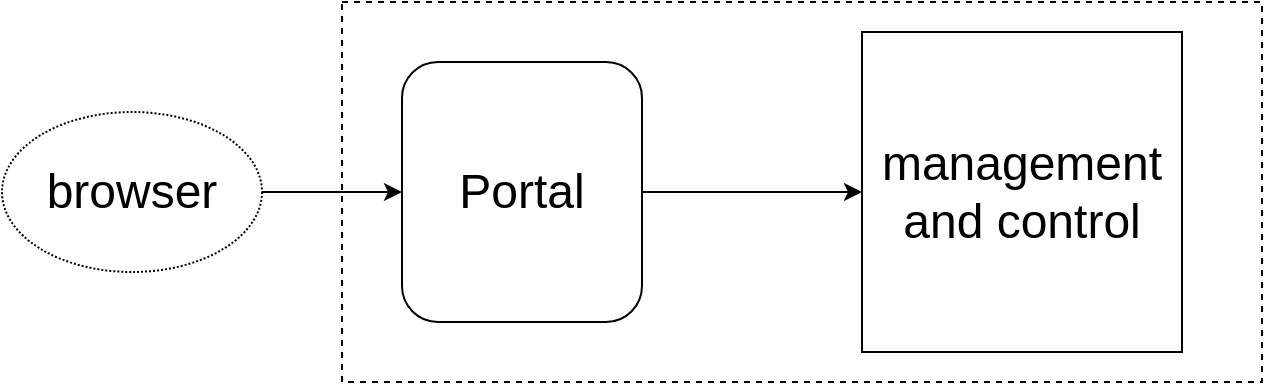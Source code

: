 <mxfile version="10.5.7" type="github"><diagram id="1QZSO5f7R2nLDMuOFDgz" name="Page-1"><mxGraphModel dx="918" dy="576" grid="1" gridSize="10" guides="1" tooltips="1" connect="1" arrows="1" fold="1" page="1" pageScale="1" pageWidth="827" pageHeight="1169" math="0" shadow="0"><root><mxCell id="0"/><mxCell id="1" parent="0"/><mxCell id="df_LVdAOA-iDfKw6djMO-7" style="edgeStyle=orthogonalEdgeStyle;rounded=0;orthogonalLoop=1;jettySize=auto;html=1;entryX=0;entryY=0.5;entryDx=0;entryDy=0;" parent="1" source="df_LVdAOA-iDfKw6djMO-2" target="df_LVdAOA-iDfKw6djMO-5" edge="1"><mxGeometry relative="1" as="geometry"/></mxCell><mxCell id="df_LVdAOA-iDfKw6djMO-2" value="&lt;font style=&quot;font-size: 24px&quot;&gt;Portal&lt;/font&gt;" style="rounded=1;whiteSpace=wrap;html=1;" parent="1" vertex="1"><mxGeometry x="250" y="125" width="120" height="130" as="geometry"/></mxCell><mxCell id="df_LVdAOA-iDfKw6djMO-6" style="edgeStyle=orthogonalEdgeStyle;rounded=0;orthogonalLoop=1;jettySize=auto;html=1;entryX=0;entryY=0.5;entryDx=0;entryDy=0;" parent="1" source="df_LVdAOA-iDfKw6djMO-4" target="df_LVdAOA-iDfKw6djMO-2" edge="1"><mxGeometry relative="1" as="geometry"/></mxCell><mxCell id="df_LVdAOA-iDfKw6djMO-4" value="&lt;font style=&quot;font-size: 24px&quot;&gt;browser&lt;/font&gt;" style="ellipse;whiteSpace=wrap;html=1;dashed=1;dashPattern=1 1;" parent="1" vertex="1"><mxGeometry x="50" y="150" width="130" height="80" as="geometry"/></mxCell><mxCell id="df_LVdAOA-iDfKw6djMO-5" value="&lt;span&gt;&lt;font style=&quot;font-size: 24px&quot;&gt;management and control&lt;/font&gt;&lt;/span&gt;" style="whiteSpace=wrap;html=1;aspect=fixed;" parent="1" vertex="1"><mxGeometry x="480" y="110" width="160" height="160" as="geometry"/></mxCell><mxCell id="df_LVdAOA-iDfKw6djMO-9" value="" style="rounded=0;whiteSpace=wrap;html=1;dashed=1;fillColor=none;" parent="1" vertex="1"><mxGeometry x="220" y="95" width="460" height="190" as="geometry"/></mxCell></root></mxGraphModel></diagram></mxfile>